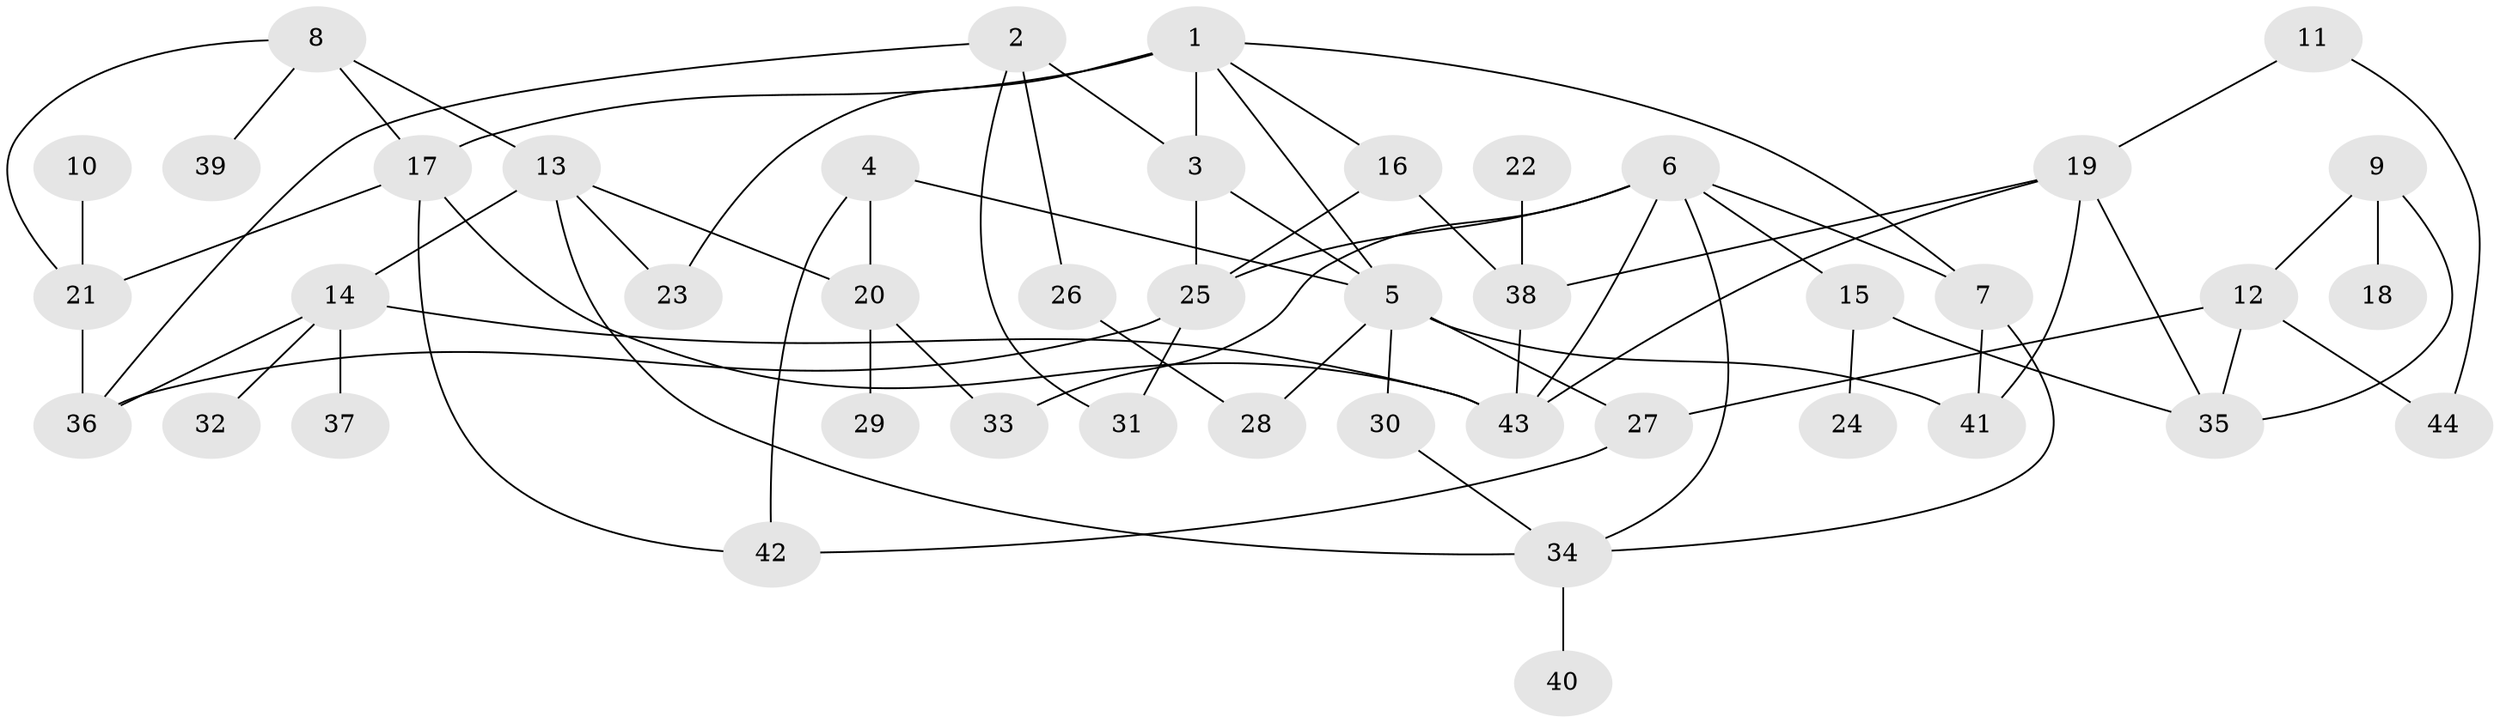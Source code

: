 // original degree distribution, {6: 0.027777777777777776, 5: 0.09722222222222222, 4: 0.16666666666666666, 2: 0.2777777777777778, 3: 0.1388888888888889, 1: 0.2638888888888889, 7: 0.027777777777777776}
// Generated by graph-tools (version 1.1) at 2025/36/03/04/25 23:36:00]
// undirected, 44 vertices, 70 edges
graph export_dot {
  node [color=gray90,style=filled];
  1;
  2;
  3;
  4;
  5;
  6;
  7;
  8;
  9;
  10;
  11;
  12;
  13;
  14;
  15;
  16;
  17;
  18;
  19;
  20;
  21;
  22;
  23;
  24;
  25;
  26;
  27;
  28;
  29;
  30;
  31;
  32;
  33;
  34;
  35;
  36;
  37;
  38;
  39;
  40;
  41;
  42;
  43;
  44;
  1 -- 3 [weight=2.0];
  1 -- 5 [weight=1.0];
  1 -- 7 [weight=1.0];
  1 -- 16 [weight=1.0];
  1 -- 17 [weight=1.0];
  1 -- 23 [weight=1.0];
  2 -- 3 [weight=1.0];
  2 -- 26 [weight=1.0];
  2 -- 31 [weight=1.0];
  2 -- 36 [weight=1.0];
  3 -- 5 [weight=1.0];
  3 -- 25 [weight=1.0];
  4 -- 5 [weight=1.0];
  4 -- 20 [weight=1.0];
  4 -- 42 [weight=1.0];
  5 -- 27 [weight=1.0];
  5 -- 28 [weight=1.0];
  5 -- 30 [weight=1.0];
  5 -- 41 [weight=1.0];
  6 -- 7 [weight=1.0];
  6 -- 15 [weight=1.0];
  6 -- 25 [weight=1.0];
  6 -- 33 [weight=1.0];
  6 -- 34 [weight=1.0];
  6 -- 43 [weight=1.0];
  7 -- 34 [weight=1.0];
  7 -- 41 [weight=1.0];
  8 -- 13 [weight=1.0];
  8 -- 17 [weight=1.0];
  8 -- 21 [weight=1.0];
  8 -- 39 [weight=1.0];
  9 -- 12 [weight=1.0];
  9 -- 18 [weight=1.0];
  9 -- 35 [weight=1.0];
  10 -- 21 [weight=1.0];
  11 -- 19 [weight=1.0];
  11 -- 44 [weight=1.0];
  12 -- 27 [weight=1.0];
  12 -- 35 [weight=1.0];
  12 -- 44 [weight=1.0];
  13 -- 14 [weight=1.0];
  13 -- 20 [weight=1.0];
  13 -- 23 [weight=1.0];
  13 -- 34 [weight=1.0];
  14 -- 32 [weight=1.0];
  14 -- 36 [weight=1.0];
  14 -- 37 [weight=1.0];
  14 -- 43 [weight=1.0];
  15 -- 24 [weight=1.0];
  15 -- 35 [weight=1.0];
  16 -- 25 [weight=1.0];
  16 -- 38 [weight=1.0];
  17 -- 21 [weight=1.0];
  17 -- 42 [weight=1.0];
  17 -- 43 [weight=1.0];
  19 -- 35 [weight=1.0];
  19 -- 38 [weight=1.0];
  19 -- 41 [weight=1.0];
  19 -- 43 [weight=1.0];
  20 -- 29 [weight=1.0];
  20 -- 33 [weight=1.0];
  21 -- 36 [weight=1.0];
  22 -- 38 [weight=1.0];
  25 -- 31 [weight=1.0];
  25 -- 36 [weight=1.0];
  26 -- 28 [weight=1.0];
  27 -- 42 [weight=1.0];
  30 -- 34 [weight=1.0];
  34 -- 40 [weight=1.0];
  38 -- 43 [weight=1.0];
}
